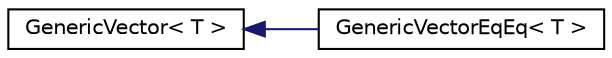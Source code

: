 digraph "Graphical Class Hierarchy"
{
 // LATEX_PDF_SIZE
  edge [fontname="Helvetica",fontsize="10",labelfontname="Helvetica",labelfontsize="10"];
  node [fontname="Helvetica",fontsize="10",shape=record];
  rankdir="LR";
  Node0 [label="GenericVector\< T \>",height=0.2,width=0.4,color="black", fillcolor="white", style="filled",URL="$class_generic_vector.html",tooltip=" "];
  Node0 -> Node1 [dir="back",color="midnightblue",fontsize="10",style="solid",fontname="Helvetica"];
  Node1 [label="GenericVectorEqEq\< T \>",height=0.2,width=0.4,color="black", fillcolor="white", style="filled",URL="$class_generic_vector_eq_eq.html",tooltip=" "];
}
